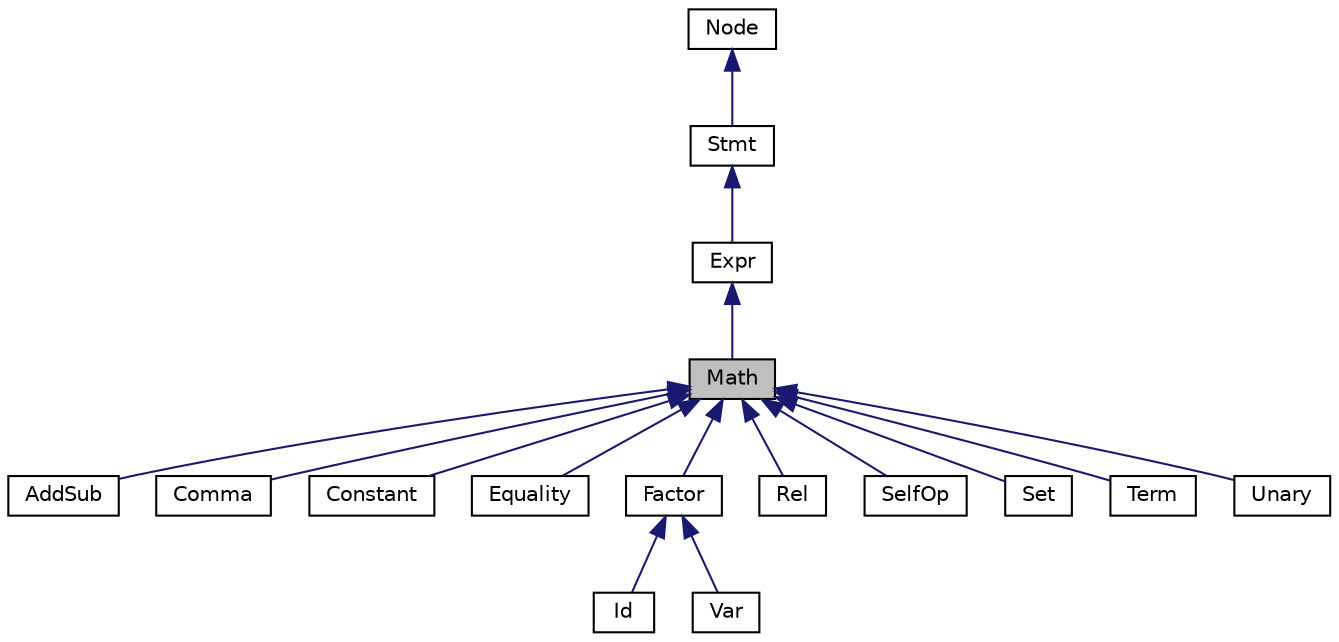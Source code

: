 digraph "Math"
{
  edge [fontname="Helvetica",fontsize="10",labelfontname="Helvetica",labelfontsize="10"];
  node [fontname="Helvetica",fontsize="10",shape=record];
  Node0 [label="Math",height=0.2,width=0.4,color="black", fillcolor="grey75", style="filled", fontcolor="black"];
  Node1 -> Node0 [dir="back",color="midnightblue",fontsize="10",style="solid",fontname="Helvetica"];
  Node1 [label="Expr",height=0.2,width=0.4,color="black", fillcolor="white", style="filled",URL="$class_expr.html",tooltip="运算表达式类 "];
  Node2 -> Node1 [dir="back",color="midnightblue",fontsize="10",style="solid",fontname="Helvetica"];
  Node2 [label="Stmt",height=0.2,width=0.4,color="black", fillcolor="white", style="filled",URL="$class_stmt.html",tooltip="Stmt类 "];
  Node3 -> Node2 [dir="back",color="midnightblue",fontsize="10",style="solid",fontname="Helvetica"];
  Node3 [label="Node",height=0.2,width=0.4,color="black", fillcolor="white", style="filled",URL="$class_node.html",tooltip="Node类 "];
  Node0 -> Node4 [dir="back",color="midnightblue",fontsize="10",style="solid",fontname="Helvetica"];
  Node4 [label="AddSub",height=0.2,width=0.4,color="black", fillcolor="white", style="filled",URL="$class_add_sub.html",tooltip="加减表达式类 "];
  Node0 -> Node5 [dir="back",color="midnightblue",fontsize="10",style="solid",fontname="Helvetica"];
  Node5 [label="Comma",height=0.2,width=0.4,color="black", fillcolor="white", style="filled",URL="$class_comma.html",tooltip="逗号表达式类 "];
  Node0 -> Node6 [dir="back",color="midnightblue",fontsize="10",style="solid",fontname="Helvetica"];
  Node6 [label="Constant",height=0.2,width=0.4,color="black", fillcolor="white", style="filled",URL="$class_constant.html",tooltip="常数类 "];
  Node0 -> Node7 [dir="back",color="midnightblue",fontsize="10",style="solid",fontname="Helvetica"];
  Node7 [label="Equality",height=0.2,width=0.4,color="black", fillcolor="white", style="filled",URL="$class_equality.html",tooltip="等于不等于表达式类 "];
  Node0 -> Node8 [dir="back",color="midnightblue",fontsize="10",style="solid",fontname="Helvetica"];
  Node8 [label="Factor",height=0.2,width=0.4,color="black", fillcolor="white", style="filled",URL="$class_factor.html",tooltip="运算因子类 "];
  Node8 -> Node9 [dir="back",color="midnightblue",fontsize="10",style="solid",fontname="Helvetica"];
  Node9 [label="Id",height=0.2,width=0.4,color="black", fillcolor="white", style="filled",URL="$class_id.html",tooltip="变量的标示类 "];
  Node8 -> Node10 [dir="back",color="midnightblue",fontsize="10",style="solid",fontname="Helvetica"];
  Node10 [label="Var",height=0.2,width=0.4,color="black", fillcolor="white", style="filled",URL="$class_var.html",tooltip="变量类 "];
  Node0 -> Node11 [dir="back",color="midnightblue",fontsize="10",style="solid",fontname="Helvetica"];
  Node11 [label="Rel",height=0.2,width=0.4,color="black", fillcolor="white", style="filled",URL="$class_rel.html",tooltip="大小于运算符类 "];
  Node0 -> Node12 [dir="back",color="midnightblue",fontsize="10",style="solid",fontname="Helvetica"];
  Node12 [label="SelfOp",height=0.2,width=0.4,color="black", fillcolor="white", style="filled",URL="$class_self_op.html",tooltip="赋值运算符类 "];
  Node0 -> Node13 [dir="back",color="midnightblue",fontsize="10",style="solid",fontname="Helvetica"];
  Node13 [label="Set",height=0.2,width=0.4,color="black", fillcolor="white", style="filled",URL="$class_set.html",tooltip="赋值运算符类 "];
  Node0 -> Node14 [dir="back",color="midnightblue",fontsize="10",style="solid",fontname="Helvetica"];
  Node14 [label="Term",height=0.2,width=0.4,color="black", fillcolor="white", style="filled",URL="$class_term.html",tooltip="乘除运算符类 "];
  Node0 -> Node15 [dir="back",color="midnightblue",fontsize="10",style="solid",fontname="Helvetica"];
  Node15 [label="Unary",height=0.2,width=0.4,color="black", fillcolor="white", style="filled",URL="$class_unary.html",tooltip="正负运算符类 "];
}
